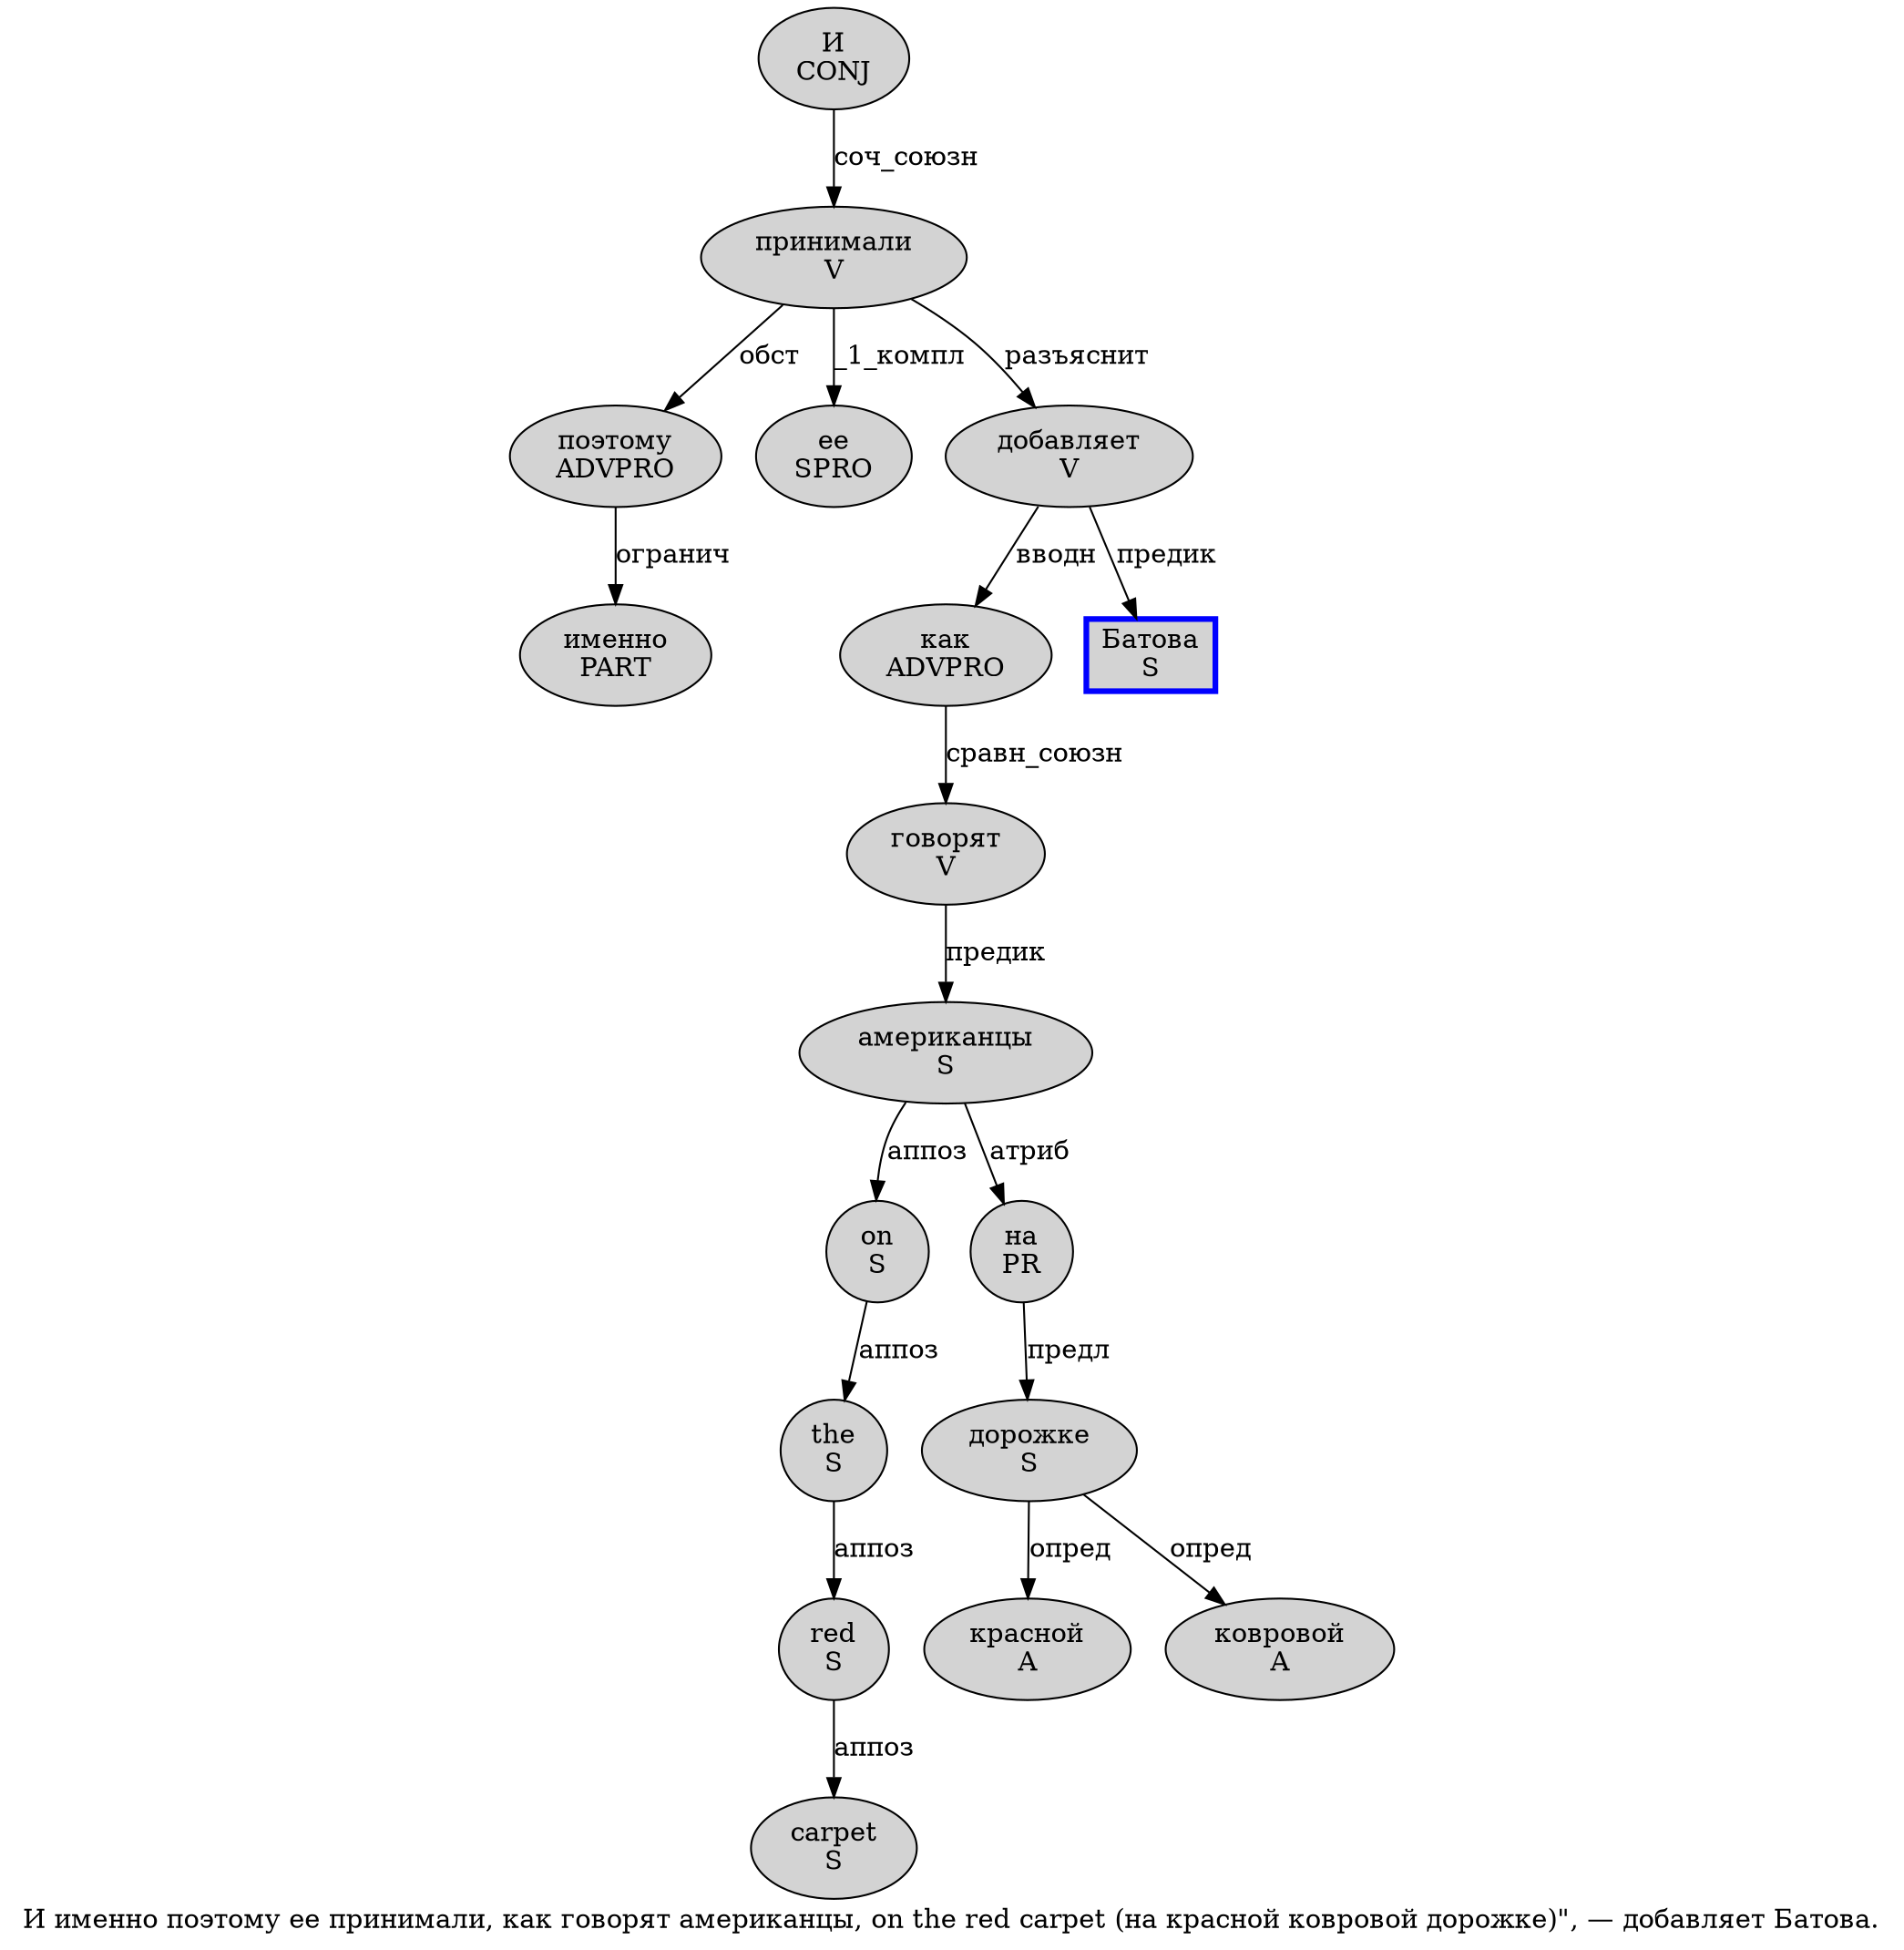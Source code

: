 digraph SENTENCE_965 {
	graph [label="И именно поэтому ее принимали, как говорят американцы, on the red carpet (на красной ковровой дорожке)\", — добавляет Батова."]
	node [style=filled]
		0 [label="И
CONJ" color="" fillcolor=lightgray penwidth=1 shape=ellipse]
		1 [label="именно
PART" color="" fillcolor=lightgray penwidth=1 shape=ellipse]
		2 [label="поэтому
ADVPRO" color="" fillcolor=lightgray penwidth=1 shape=ellipse]
		3 [label="ее
SPRO" color="" fillcolor=lightgray penwidth=1 shape=ellipse]
		4 [label="принимали
V" color="" fillcolor=lightgray penwidth=1 shape=ellipse]
		6 [label="как
ADVPRO" color="" fillcolor=lightgray penwidth=1 shape=ellipse]
		7 [label="говорят
V" color="" fillcolor=lightgray penwidth=1 shape=ellipse]
		8 [label="американцы
S" color="" fillcolor=lightgray penwidth=1 shape=ellipse]
		10 [label="on
S" color="" fillcolor=lightgray penwidth=1 shape=ellipse]
		11 [label="the
S" color="" fillcolor=lightgray penwidth=1 shape=ellipse]
		12 [label="red
S" color="" fillcolor=lightgray penwidth=1 shape=ellipse]
		13 [label="carpet
S" color="" fillcolor=lightgray penwidth=1 shape=ellipse]
		15 [label="на
PR" color="" fillcolor=lightgray penwidth=1 shape=ellipse]
		16 [label="красной
A" color="" fillcolor=lightgray penwidth=1 shape=ellipse]
		17 [label="ковровой
A" color="" fillcolor=lightgray penwidth=1 shape=ellipse]
		18 [label="дорожке
S" color="" fillcolor=lightgray penwidth=1 shape=ellipse]
		23 [label="добавляет
V" color="" fillcolor=lightgray penwidth=1 shape=ellipse]
		24 [label="Батова
S" color=blue fillcolor=lightgray penwidth=3 shape=box]
			0 -> 4 [label="соч_союзн"]
			10 -> 11 [label="аппоз"]
			18 -> 16 [label="опред"]
			18 -> 17 [label="опред"]
			7 -> 8 [label="предик"]
			23 -> 6 [label="вводн"]
			23 -> 24 [label="предик"]
			12 -> 13 [label="аппоз"]
			15 -> 18 [label="предл"]
			4 -> 2 [label="обст"]
			4 -> 3 [label="_1_компл"]
			4 -> 23 [label="разъяснит"]
			11 -> 12 [label="аппоз"]
			2 -> 1 [label="огранич"]
			8 -> 10 [label="аппоз"]
			8 -> 15 [label="атриб"]
			6 -> 7 [label="сравн_союзн"]
}